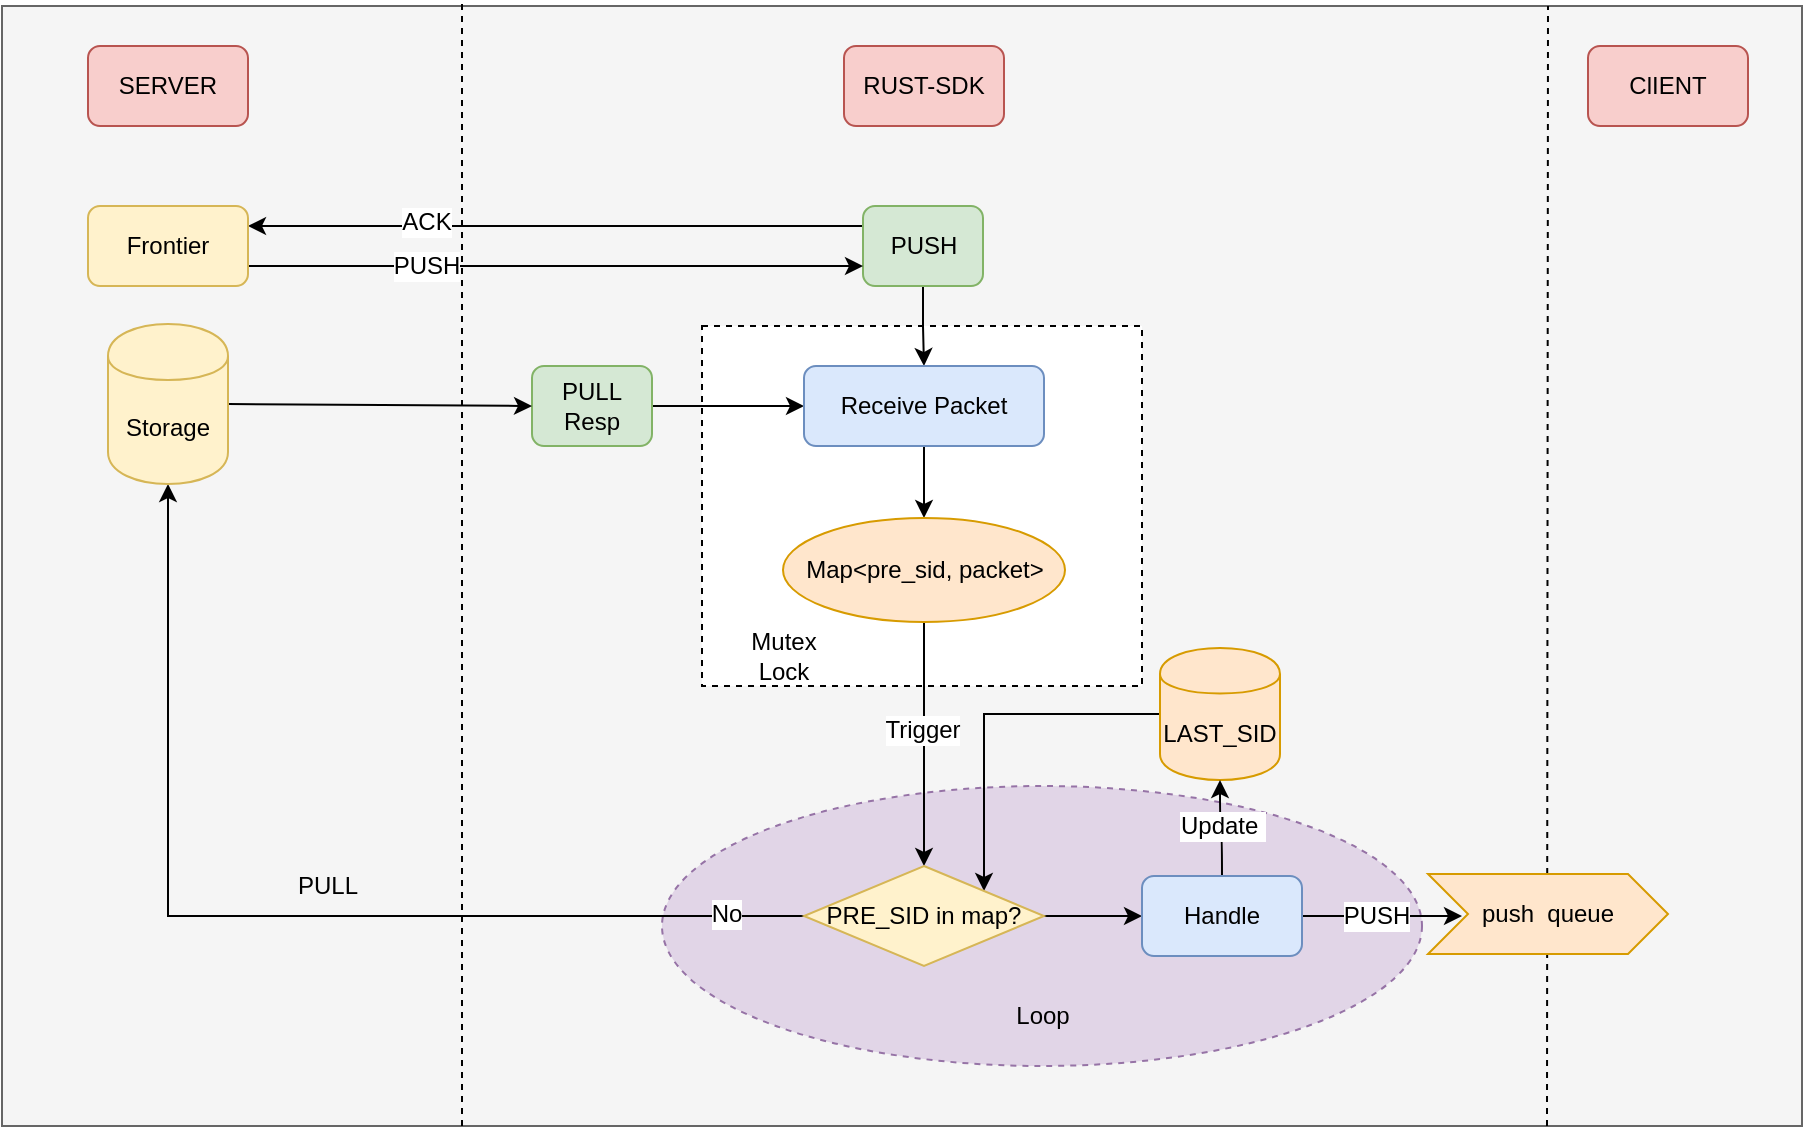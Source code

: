 <mxfile version="12.3.9" type="github" pages="1">
  <diagram id="J8xc-H_sa1UZDvFkI347" name="Page-1">
    <mxGraphModel dx="2276" dy="722" grid="1" gridSize="10" guides="1" tooltips="1" connect="1" arrows="1" fold="1" page="1" pageScale="1" pageWidth="850" pageHeight="1100" math="0" shadow="0">
      <root>
        <mxCell id="0"/>
        <mxCell id="1" parent="0"/>
        <mxCell id="8LaYWBTpPzUXE6OAJdE9-2" value="" style="rounded=0;whiteSpace=wrap;html=1;fillColor=#f5f5f5;strokeColor=#666666;fontColor=#333333;" parent="1" vertex="1">
          <mxGeometry x="-70" y="50" width="900" height="560" as="geometry"/>
        </mxCell>
        <mxCell id="8LaYWBTpPzUXE6OAJdE9-65" value="" style="rounded=0;whiteSpace=wrap;html=1;dashed=1;" parent="1" vertex="1">
          <mxGeometry x="280" y="210" width="220" height="180" as="geometry"/>
        </mxCell>
        <mxCell id="8LaYWBTpPzUXE6OAJdE9-58" value="" style="ellipse;whiteSpace=wrap;html=1;rounded=1;dashed=1;fillColor=#e1d5e7;strokeColor=#9673a6;" parent="1" vertex="1">
          <mxGeometry x="260" y="440" width="380" height="140" as="geometry"/>
        </mxCell>
        <mxCell id="8LaYWBTpPzUXE6OAJdE9-6" value="SERVER" style="rounded=1;whiteSpace=wrap;html=1;fillColor=#f8cecc;strokeColor=#b85450;" parent="1" vertex="1">
          <mxGeometry x="-27" y="70" width="80" height="40" as="geometry"/>
        </mxCell>
        <mxCell id="8LaYWBTpPzUXE6OAJdE9-7" value="RUST-SDK" style="rounded=1;whiteSpace=wrap;html=1;fillColor=#f8cecc;strokeColor=#b85450;" parent="1" vertex="1">
          <mxGeometry x="351" y="70" width="80" height="40" as="geometry"/>
        </mxCell>
        <mxCell id="8LaYWBTpPzUXE6OAJdE9-8" value="ClIENT" style="rounded=1;whiteSpace=wrap;html=1;fillColor=#f8cecc;strokeColor=#b85450;" parent="1" vertex="1">
          <mxGeometry x="723" y="70" width="80" height="40" as="geometry"/>
        </mxCell>
        <mxCell id="8LaYWBTpPzUXE6OAJdE9-76" style="edgeStyle=orthogonalEdgeStyle;rounded=0;orthogonalLoop=1;jettySize=auto;html=1;exitX=0;exitY=0.25;exitDx=0;exitDy=0;entryX=1;entryY=0.25;entryDx=0;entryDy=0;" parent="1" source="8LaYWBTpPzUXE6OAJdE9-9" target="8LaYWBTpPzUXE6OAJdE9-74" edge="1">
          <mxGeometry relative="1" as="geometry"/>
        </mxCell>
        <mxCell id="8LaYWBTpPzUXE6OAJdE9-77" value="ACK" style="text;html=1;resizable=0;points=[];align=center;verticalAlign=middle;labelBackgroundColor=#ffffff;" parent="8LaYWBTpPzUXE6OAJdE9-76" vertex="1" connectable="0">
          <mxGeometry x="0.424" y="-2" relative="1" as="geometry">
            <mxPoint as="offset"/>
          </mxGeometry>
        </mxCell>
        <mxCell id="8LaYWBTpPzUXE6OAJdE9-82" style="edgeStyle=orthogonalEdgeStyle;rounded=0;orthogonalLoop=1;jettySize=auto;html=1;exitX=0.5;exitY=1;exitDx=0;exitDy=0;entryX=0.5;entryY=0;entryDx=0;entryDy=0;" parent="1" source="8LaYWBTpPzUXE6OAJdE9-9" target="8LaYWBTpPzUXE6OAJdE9-12" edge="1">
          <mxGeometry relative="1" as="geometry"/>
        </mxCell>
        <mxCell id="8LaYWBTpPzUXE6OAJdE9-9" value="PUSH" style="rounded=1;whiteSpace=wrap;html=1;fillColor=#d5e8d4;strokeColor=#82b366;" parent="1" vertex="1">
          <mxGeometry x="360.5" y="150" width="60" height="40" as="geometry"/>
        </mxCell>
        <mxCell id="OoqCZXZGzTTgk1bZP4qL-2" style="edgeStyle=orthogonalEdgeStyle;rounded=0;orthogonalLoop=1;jettySize=auto;html=1;exitX=1;exitY=0.5;exitDx=0;exitDy=0;entryX=0;entryY=0.5;entryDx=0;entryDy=0;" parent="1" source="8LaYWBTpPzUXE6OAJdE9-10" target="8LaYWBTpPzUXE6OAJdE9-12" edge="1">
          <mxGeometry relative="1" as="geometry"/>
        </mxCell>
        <mxCell id="8LaYWBTpPzUXE6OAJdE9-10" value="PULL&lt;br&gt;Resp" style="rounded=1;whiteSpace=wrap;html=1;fillColor=#d5e8d4;strokeColor=#82b366;" parent="1" vertex="1">
          <mxGeometry x="195" y="230" width="60" height="40" as="geometry"/>
        </mxCell>
        <mxCell id="8LaYWBTpPzUXE6OAJdE9-17" style="edgeStyle=orthogonalEdgeStyle;rounded=0;orthogonalLoop=1;jettySize=auto;html=1;exitX=0.5;exitY=1;exitDx=0;exitDy=0;entryX=0.5;entryY=0;entryDx=0;entryDy=0;" parent="1" source="8LaYWBTpPzUXE6OAJdE9-12" target="8LaYWBTpPzUXE6OAJdE9-25" edge="1">
          <mxGeometry relative="1" as="geometry">
            <mxPoint x="391" y="239" as="targetPoint"/>
          </mxGeometry>
        </mxCell>
        <mxCell id="8LaYWBTpPzUXE6OAJdE9-12" value="Receive Packet" style="rounded=1;whiteSpace=wrap;html=1;fillColor=#dae8fc;strokeColor=#6c8ebf;" parent="1" vertex="1">
          <mxGeometry x="331" y="230" width="120" height="40" as="geometry"/>
        </mxCell>
        <mxCell id="8LaYWBTpPzUXE6OAJdE9-27" style="edgeStyle=orthogonalEdgeStyle;rounded=0;orthogonalLoop=1;jettySize=auto;html=1;exitX=0.5;exitY=1;exitDx=0;exitDy=0;entryX=0.5;entryY=0;entryDx=0;entryDy=0;" parent="1" source="8LaYWBTpPzUXE6OAJdE9-25" target="8LaYWBTpPzUXE6OAJdE9-31" edge="1">
          <mxGeometry relative="1" as="geometry">
            <mxPoint x="391" y="460" as="targetPoint"/>
          </mxGeometry>
        </mxCell>
        <mxCell id="8LaYWBTpPzUXE6OAJdE9-28" value="Trigger" style="text;html=1;resizable=0;points=[];align=center;verticalAlign=middle;labelBackgroundColor=#ffffff;" parent="8LaYWBTpPzUXE6OAJdE9-27" vertex="1" connectable="0">
          <mxGeometry x="-0.21" y="-1" relative="1" as="geometry">
            <mxPoint y="6" as="offset"/>
          </mxGeometry>
        </mxCell>
        <mxCell id="8LaYWBTpPzUXE6OAJdE9-25" value="Map&amp;lt;pre_sid, packet&amp;gt;" style="ellipse;whiteSpace=wrap;html=1;rounded=1;fillColor=#ffe6cc;strokeColor=#d79b00;" parent="1" vertex="1">
          <mxGeometry x="320.5" y="306" width="141" height="52" as="geometry"/>
        </mxCell>
        <mxCell id="OoqCZXZGzTTgk1bZP4qL-1" style="edgeStyle=orthogonalEdgeStyle;rounded=0;orthogonalLoop=1;jettySize=auto;html=1;exitX=0;exitY=0.5;exitDx=0;exitDy=0;entryX=1;entryY=0;entryDx=0;entryDy=0;" parent="1" source="8LaYWBTpPzUXE6OAJdE9-29" target="8LaYWBTpPzUXE6OAJdE9-31" edge="1">
          <mxGeometry relative="1" as="geometry"/>
        </mxCell>
        <mxCell id="8LaYWBTpPzUXE6OAJdE9-29" value="LAST_SID" style="shape=cylinder;whiteSpace=wrap;html=1;boundedLbl=1;backgroundOutline=1;rounded=1;fillColor=#ffe6cc;strokeColor=#d79b00;" parent="1" vertex="1">
          <mxGeometry x="509" y="371" width="60" height="66" as="geometry"/>
        </mxCell>
        <mxCell id="8LaYWBTpPzUXE6OAJdE9-50" style="edgeStyle=orthogonalEdgeStyle;curved=1;rounded=0;orthogonalLoop=1;jettySize=auto;html=1;exitX=1;exitY=0.5;exitDx=0;exitDy=0;entryX=0;entryY=0.5;entryDx=0;entryDy=0;" parent="1" source="8LaYWBTpPzUXE6OAJdE9-31" target="8LaYWBTpPzUXE6OAJdE9-49" edge="1">
          <mxGeometry relative="1" as="geometry"/>
        </mxCell>
        <mxCell id="8LaYWBTpPzUXE6OAJdE9-68" style="edgeStyle=orthogonalEdgeStyle;rounded=0;orthogonalLoop=1;jettySize=auto;html=1;exitX=0;exitY=0.5;exitDx=0;exitDy=0;entryX=0.5;entryY=1;entryDx=0;entryDy=0;" parent="1" source="8LaYWBTpPzUXE6OAJdE9-31" target="8LaYWBTpPzUXE6OAJdE9-62" edge="1">
          <mxGeometry relative="1" as="geometry"/>
        </mxCell>
        <mxCell id="8LaYWBTpPzUXE6OAJdE9-69" value="No" style="text;html=1;resizable=0;points=[];align=center;verticalAlign=middle;labelBackgroundColor=#ffffff;" parent="8LaYWBTpPzUXE6OAJdE9-68" vertex="1" connectable="0">
          <mxGeometry x="-0.854" y="-1" relative="1" as="geometry">
            <mxPoint as="offset"/>
          </mxGeometry>
        </mxCell>
        <mxCell id="8LaYWBTpPzUXE6OAJdE9-31" value="PRE_SID in map?" style="rhombus;whiteSpace=wrap;html=1;fillColor=#fff2cc;strokeColor=#d6b656;" parent="1" vertex="1">
          <mxGeometry x="331" y="480" width="120" height="50" as="geometry"/>
        </mxCell>
        <mxCell id="8LaYWBTpPzUXE6OAJdE9-51" style="edgeStyle=orthogonalEdgeStyle;curved=1;rounded=0;orthogonalLoop=1;jettySize=auto;html=1;exitX=0.5;exitY=0;exitDx=0;exitDy=0;entryX=0.5;entryY=1;entryDx=0;entryDy=0;" parent="1" source="8LaYWBTpPzUXE6OAJdE9-49" target="8LaYWBTpPzUXE6OAJdE9-29" edge="1">
          <mxGeometry relative="1" as="geometry"/>
        </mxCell>
        <mxCell id="8LaYWBTpPzUXE6OAJdE9-52" value="Update&amp;nbsp;" style="text;html=1;resizable=0;points=[];align=center;verticalAlign=middle;labelBackgroundColor=#ffffff;" parent="8LaYWBTpPzUXE6OAJdE9-51" vertex="1" connectable="0">
          <mxGeometry x="0.071" y="-1" relative="1" as="geometry">
            <mxPoint as="offset"/>
          </mxGeometry>
        </mxCell>
        <mxCell id="8LaYWBTpPzUXE6OAJdE9-56" style="edgeStyle=none;rounded=0;orthogonalLoop=1;jettySize=auto;html=1;exitX=1;exitY=0.5;exitDx=0;exitDy=0;" parent="1" source="8LaYWBTpPzUXE6OAJdE9-49" edge="1">
          <mxGeometry relative="1" as="geometry">
            <mxPoint x="660" y="505" as="targetPoint"/>
          </mxGeometry>
        </mxCell>
        <mxCell id="8LaYWBTpPzUXE6OAJdE9-57" value="PUSH" style="text;html=1;resizable=0;points=[];align=center;verticalAlign=middle;labelBackgroundColor=#ffffff;" parent="8LaYWBTpPzUXE6OAJdE9-56" vertex="1" connectable="0">
          <mxGeometry x="-0.075" relative="1" as="geometry">
            <mxPoint as="offset"/>
          </mxGeometry>
        </mxCell>
        <mxCell id="8LaYWBTpPzUXE6OAJdE9-49" value="Handle" style="rounded=1;whiteSpace=wrap;html=1;fillColor=#dae8fc;strokeColor=#6c8ebf;" parent="1" vertex="1">
          <mxGeometry x="500" y="485" width="80" height="40" as="geometry"/>
        </mxCell>
        <mxCell id="8LaYWBTpPzUXE6OAJdE9-55" value="" style="endArrow=none;dashed=1;html=1;exitX=0.75;exitY=1;exitDx=0;exitDy=0;" parent="1" edge="1">
          <mxGeometry width="50" height="50" relative="1" as="geometry">
            <mxPoint x="702.5" y="610" as="sourcePoint"/>
            <mxPoint x="703" y="50" as="targetPoint"/>
          </mxGeometry>
        </mxCell>
        <mxCell id="8LaYWBTpPzUXE6OAJdE9-59" value="Loop" style="text;html=1;strokeColor=none;fillColor=none;align=center;verticalAlign=middle;whiteSpace=wrap;rounded=0;dashed=1;" parent="1" vertex="1">
          <mxGeometry x="420.5" y="540" width="59" height="30" as="geometry"/>
        </mxCell>
        <mxCell id="8LaYWBTpPzUXE6OAJdE9-60" value="" style="endArrow=none;dashed=1;html=1;" parent="1" edge="1">
          <mxGeometry width="50" height="50" relative="1" as="geometry">
            <mxPoint x="160" y="610" as="sourcePoint"/>
            <mxPoint x="160" y="48" as="targetPoint"/>
          </mxGeometry>
        </mxCell>
        <mxCell id="8LaYWBTpPzUXE6OAJdE9-61" value="push&amp;nbsp; queue" style="shape=step;perimeter=stepPerimeter;whiteSpace=wrap;html=1;fixedSize=1;rounded=0;fillColor=#ffe6cc;strokeColor=#d79b00;" parent="1" vertex="1">
          <mxGeometry x="643" y="484" width="120" height="40" as="geometry"/>
        </mxCell>
        <mxCell id="8LaYWBTpPzUXE6OAJdE9-64" style="edgeStyle=none;rounded=0;orthogonalLoop=1;jettySize=auto;html=1;exitX=1;exitY=0.5;exitDx=0;exitDy=0;entryX=0;entryY=0.5;entryDx=0;entryDy=0;" parent="1" source="8LaYWBTpPzUXE6OAJdE9-62" target="8LaYWBTpPzUXE6OAJdE9-10" edge="1">
          <mxGeometry relative="1" as="geometry"/>
        </mxCell>
        <mxCell id="8LaYWBTpPzUXE6OAJdE9-62" value="Storage" style="shape=cylinder;whiteSpace=wrap;html=1;boundedLbl=1;backgroundOutline=1;rounded=0;fillColor=#fff2cc;strokeColor=#d6b656;" parent="1" vertex="1">
          <mxGeometry x="-17" y="209" width="60" height="80" as="geometry"/>
        </mxCell>
        <mxCell id="8LaYWBTpPzUXE6OAJdE9-73" value="PULL" style="text;html=1;strokeColor=none;fillColor=none;align=center;verticalAlign=middle;whiteSpace=wrap;rounded=0;dashed=1;" parent="1" vertex="1">
          <mxGeometry x="53" y="480" width="80" height="20" as="geometry"/>
        </mxCell>
        <mxCell id="8LaYWBTpPzUXE6OAJdE9-75" style="edgeStyle=orthogonalEdgeStyle;rounded=0;orthogonalLoop=1;jettySize=auto;html=1;exitX=1;exitY=0.75;exitDx=0;exitDy=0;entryX=0;entryY=0.75;entryDx=0;entryDy=0;" parent="1" source="8LaYWBTpPzUXE6OAJdE9-74" target="8LaYWBTpPzUXE6OAJdE9-9" edge="1">
          <mxGeometry relative="1" as="geometry"/>
        </mxCell>
        <mxCell id="8LaYWBTpPzUXE6OAJdE9-78" value="PUSH" style="text;html=1;resizable=0;points=[];align=center;verticalAlign=middle;labelBackgroundColor=#ffffff;" parent="8LaYWBTpPzUXE6OAJdE9-75" vertex="1" connectable="0">
          <mxGeometry x="-0.424" relative="1" as="geometry">
            <mxPoint as="offset"/>
          </mxGeometry>
        </mxCell>
        <mxCell id="8LaYWBTpPzUXE6OAJdE9-74" value="Frontier" style="rounded=1;whiteSpace=wrap;html=1;fillColor=#fff2cc;strokeColor=#d6b656;" parent="1" vertex="1">
          <mxGeometry x="-27" y="150" width="80" height="40" as="geometry"/>
        </mxCell>
        <mxCell id="OoqCZXZGzTTgk1bZP4qL-3" value="Mutex Lock" style="text;html=1;strokeColor=none;fillColor=none;align=center;verticalAlign=middle;whiteSpace=wrap;rounded=0;" parent="1" vertex="1">
          <mxGeometry x="290.5" y="365" width="60" height="20" as="geometry"/>
        </mxCell>
      </root>
    </mxGraphModel>
  </diagram>
</mxfile>
